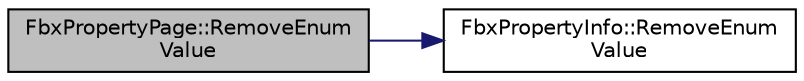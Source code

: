 digraph "FbxPropertyPage::RemoveEnumValue"
{
  edge [fontname="Helvetica",fontsize="10",labelfontname="Helvetica",labelfontsize="10"];
  node [fontname="Helvetica",fontsize="10",shape=record];
  rankdir="LR";
  Node284 [label="FbxPropertyPage::RemoveEnum\lValue",height=0.2,width=0.4,color="black", fillcolor="grey75", style="filled", fontcolor="black"];
  Node284 -> Node285 [color="midnightblue",fontsize="10",style="solid",fontname="Helvetica"];
  Node285 [label="FbxPropertyInfo::RemoveEnum\lValue",height=0.2,width=0.4,color="black", fillcolor="white", style="filled",URL="$class_fbx_property_info.html#ad76228d49b0ca38bc402f0e8fe2f3850"];
}
